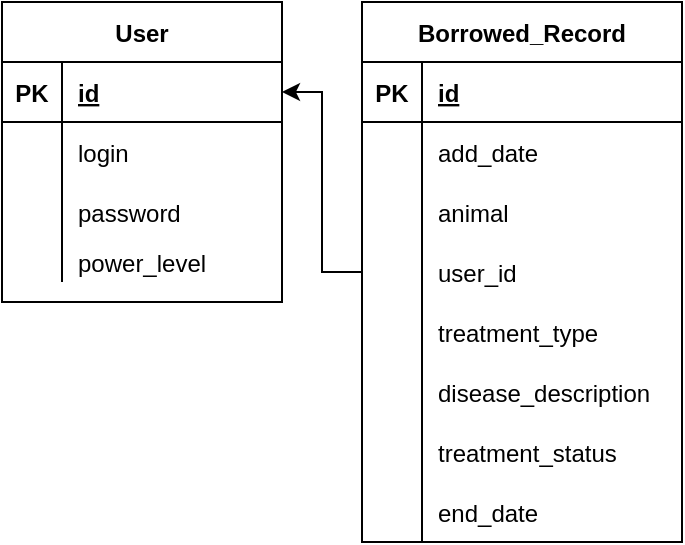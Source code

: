 <mxfile version="22.1.9" type="device">
  <diagram id="P0RdIuAW4auCXOhbX-YM" name="Страница 1">
    <mxGraphModel dx="1434" dy="782" grid="1" gridSize="10" guides="1" tooltips="1" connect="1" arrows="1" fold="1" page="1" pageScale="1" pageWidth="1169" pageHeight="827" math="0" shadow="0">
      <root>
        <mxCell id="0" />
        <mxCell id="1" parent="0" />
        <mxCell id="CBOuicNtlqvtODQ_fvYH-90" value="User" style="shape=table;startSize=30;container=1;collapsible=1;childLayout=tableLayout;fixedRows=1;rowLines=0;fontStyle=1;align=center;resizeLast=1;" parent="1" vertex="1">
          <mxGeometry x="290" y="174" width="140" height="150" as="geometry" />
        </mxCell>
        <mxCell id="CBOuicNtlqvtODQ_fvYH-91" value="" style="shape=tableRow;horizontal=0;startSize=0;swimlaneHead=0;swimlaneBody=0;fillColor=none;collapsible=0;dropTarget=0;points=[[0,0.5],[1,0.5]];portConstraint=eastwest;top=0;left=0;right=0;bottom=1;" parent="CBOuicNtlqvtODQ_fvYH-90" vertex="1">
          <mxGeometry y="30" width="140" height="30" as="geometry" />
        </mxCell>
        <mxCell id="CBOuicNtlqvtODQ_fvYH-92" value="PK" style="shape=partialRectangle;connectable=0;fillColor=none;top=0;left=0;bottom=0;right=0;fontStyle=1;overflow=hidden;" parent="CBOuicNtlqvtODQ_fvYH-91" vertex="1">
          <mxGeometry width="30" height="30" as="geometry">
            <mxRectangle width="30" height="30" as="alternateBounds" />
          </mxGeometry>
        </mxCell>
        <mxCell id="CBOuicNtlqvtODQ_fvYH-93" value="id" style="shape=partialRectangle;connectable=0;fillColor=none;top=0;left=0;bottom=0;right=0;align=left;spacingLeft=6;fontStyle=5;overflow=hidden;" parent="CBOuicNtlqvtODQ_fvYH-91" vertex="1">
          <mxGeometry x="30" width="110" height="30" as="geometry">
            <mxRectangle width="110" height="30" as="alternateBounds" />
          </mxGeometry>
        </mxCell>
        <mxCell id="CBOuicNtlqvtODQ_fvYH-94" value="" style="shape=tableRow;horizontal=0;startSize=0;swimlaneHead=0;swimlaneBody=0;fillColor=none;collapsible=0;dropTarget=0;points=[[0,0.5],[1,0.5]];portConstraint=eastwest;top=0;left=0;right=0;bottom=0;" parent="CBOuicNtlqvtODQ_fvYH-90" vertex="1">
          <mxGeometry y="60" width="140" height="30" as="geometry" />
        </mxCell>
        <mxCell id="CBOuicNtlqvtODQ_fvYH-95" value="" style="shape=partialRectangle;connectable=0;fillColor=none;top=0;left=0;bottom=0;right=0;editable=1;overflow=hidden;" parent="CBOuicNtlqvtODQ_fvYH-94" vertex="1">
          <mxGeometry width="30" height="30" as="geometry">
            <mxRectangle width="30" height="30" as="alternateBounds" />
          </mxGeometry>
        </mxCell>
        <mxCell id="CBOuicNtlqvtODQ_fvYH-96" value="login" style="shape=partialRectangle;connectable=0;fillColor=none;top=0;left=0;bottom=0;right=0;align=left;spacingLeft=6;overflow=hidden;" parent="CBOuicNtlqvtODQ_fvYH-94" vertex="1">
          <mxGeometry x="30" width="110" height="30" as="geometry">
            <mxRectangle width="110" height="30" as="alternateBounds" />
          </mxGeometry>
        </mxCell>
        <mxCell id="CBOuicNtlqvtODQ_fvYH-97" value="" style="shape=tableRow;horizontal=0;startSize=0;swimlaneHead=0;swimlaneBody=0;fillColor=none;collapsible=0;dropTarget=0;points=[[0,0.5],[1,0.5]];portConstraint=eastwest;top=0;left=0;right=0;bottom=0;" parent="CBOuicNtlqvtODQ_fvYH-90" vertex="1">
          <mxGeometry y="90" width="140" height="30" as="geometry" />
        </mxCell>
        <mxCell id="CBOuicNtlqvtODQ_fvYH-98" value="" style="shape=partialRectangle;connectable=0;fillColor=none;top=0;left=0;bottom=0;right=0;editable=1;overflow=hidden;" parent="CBOuicNtlqvtODQ_fvYH-97" vertex="1">
          <mxGeometry width="30" height="30" as="geometry">
            <mxRectangle width="30" height="30" as="alternateBounds" />
          </mxGeometry>
        </mxCell>
        <mxCell id="CBOuicNtlqvtODQ_fvYH-99" value="password" style="shape=partialRectangle;connectable=0;fillColor=none;top=0;left=0;bottom=0;right=0;align=left;spacingLeft=6;overflow=hidden;" parent="CBOuicNtlqvtODQ_fvYH-97" vertex="1">
          <mxGeometry x="30" width="110" height="30" as="geometry">
            <mxRectangle width="110" height="30" as="alternateBounds" />
          </mxGeometry>
        </mxCell>
        <mxCell id="CBOuicNtlqvtODQ_fvYH-100" value="" style="shape=tableRow;horizontal=0;startSize=0;swimlaneHead=0;swimlaneBody=0;fillColor=none;collapsible=0;dropTarget=0;points=[[0,0.5],[1,0.5]];portConstraint=eastwest;top=0;left=0;right=0;bottom=0;" parent="CBOuicNtlqvtODQ_fvYH-90" vertex="1">
          <mxGeometry y="120" width="140" height="20" as="geometry" />
        </mxCell>
        <mxCell id="CBOuicNtlqvtODQ_fvYH-101" value="" style="shape=partialRectangle;connectable=0;fillColor=none;top=0;left=0;bottom=0;right=0;editable=1;overflow=hidden;" parent="CBOuicNtlqvtODQ_fvYH-100" vertex="1">
          <mxGeometry width="30" height="20" as="geometry">
            <mxRectangle width="30" height="20" as="alternateBounds" />
          </mxGeometry>
        </mxCell>
        <mxCell id="CBOuicNtlqvtODQ_fvYH-102" value="power_level" style="shape=partialRectangle;connectable=0;fillColor=none;top=0;left=0;bottom=0;right=0;align=left;spacingLeft=6;overflow=hidden;" parent="CBOuicNtlqvtODQ_fvYH-100" vertex="1">
          <mxGeometry x="30" width="110" height="20" as="geometry">
            <mxRectangle width="110" height="20" as="alternateBounds" />
          </mxGeometry>
        </mxCell>
        <mxCell id="y2gLRljqz2VDHOsn3KBs-8" value="Borrowed_Record" style="shape=table;startSize=30;container=1;collapsible=1;childLayout=tableLayout;fixedRows=1;rowLines=0;fontStyle=1;align=center;resizeLast=1;" parent="1" vertex="1">
          <mxGeometry x="470" y="174" width="160" height="270" as="geometry" />
        </mxCell>
        <mxCell id="y2gLRljqz2VDHOsn3KBs-9" value="" style="shape=tableRow;horizontal=0;startSize=0;swimlaneHead=0;swimlaneBody=0;fillColor=none;collapsible=0;dropTarget=0;points=[[0,0.5],[1,0.5]];portConstraint=eastwest;top=0;left=0;right=0;bottom=1;" parent="y2gLRljqz2VDHOsn3KBs-8" vertex="1">
          <mxGeometry y="30" width="160" height="30" as="geometry" />
        </mxCell>
        <mxCell id="y2gLRljqz2VDHOsn3KBs-10" value="PK" style="shape=partialRectangle;connectable=0;fillColor=none;top=0;left=0;bottom=0;right=0;fontStyle=1;overflow=hidden;" parent="y2gLRljqz2VDHOsn3KBs-9" vertex="1">
          <mxGeometry width="30" height="30" as="geometry">
            <mxRectangle width="30" height="30" as="alternateBounds" />
          </mxGeometry>
        </mxCell>
        <mxCell id="y2gLRljqz2VDHOsn3KBs-11" value="id" style="shape=partialRectangle;connectable=0;fillColor=none;top=0;left=0;bottom=0;right=0;align=left;spacingLeft=6;fontStyle=5;overflow=hidden;" parent="y2gLRljqz2VDHOsn3KBs-9" vertex="1">
          <mxGeometry x="30" width="130" height="30" as="geometry">
            <mxRectangle width="130" height="30" as="alternateBounds" />
          </mxGeometry>
        </mxCell>
        <mxCell id="y2gLRljqz2VDHOsn3KBs-12" value="" style="shape=tableRow;horizontal=0;startSize=0;swimlaneHead=0;swimlaneBody=0;fillColor=none;collapsible=0;dropTarget=0;points=[[0,0.5],[1,0.5]];portConstraint=eastwest;top=0;left=0;right=0;bottom=0;" parent="y2gLRljqz2VDHOsn3KBs-8" vertex="1">
          <mxGeometry y="60" width="160" height="30" as="geometry" />
        </mxCell>
        <mxCell id="y2gLRljqz2VDHOsn3KBs-13" value="" style="shape=partialRectangle;connectable=0;fillColor=none;top=0;left=0;bottom=0;right=0;editable=1;overflow=hidden;" parent="y2gLRljqz2VDHOsn3KBs-12" vertex="1">
          <mxGeometry width="30" height="30" as="geometry">
            <mxRectangle width="30" height="30" as="alternateBounds" />
          </mxGeometry>
        </mxCell>
        <mxCell id="y2gLRljqz2VDHOsn3KBs-14" value="add_date" style="shape=partialRectangle;connectable=0;fillColor=none;top=0;left=0;bottom=0;right=0;align=left;spacingLeft=6;overflow=hidden;" parent="y2gLRljqz2VDHOsn3KBs-12" vertex="1">
          <mxGeometry x="30" width="130" height="30" as="geometry">
            <mxRectangle width="130" height="30" as="alternateBounds" />
          </mxGeometry>
        </mxCell>
        <mxCell id="y2gLRljqz2VDHOsn3KBs-29" value="" style="shape=tableRow;horizontal=0;startSize=0;swimlaneHead=0;swimlaneBody=0;fillColor=none;collapsible=0;dropTarget=0;points=[[0,0.5],[1,0.5]];portConstraint=eastwest;top=0;left=0;right=0;bottom=0;" parent="y2gLRljqz2VDHOsn3KBs-8" vertex="1">
          <mxGeometry y="90" width="160" height="30" as="geometry" />
        </mxCell>
        <mxCell id="y2gLRljqz2VDHOsn3KBs-30" value="" style="shape=partialRectangle;connectable=0;fillColor=none;top=0;left=0;bottom=0;right=0;editable=1;overflow=hidden;" parent="y2gLRljqz2VDHOsn3KBs-29" vertex="1">
          <mxGeometry width="30" height="30" as="geometry">
            <mxRectangle width="30" height="30" as="alternateBounds" />
          </mxGeometry>
        </mxCell>
        <mxCell id="y2gLRljqz2VDHOsn3KBs-31" value="animal" style="shape=partialRectangle;connectable=0;fillColor=none;top=0;left=0;bottom=0;right=0;align=left;spacingLeft=6;overflow=hidden;" parent="y2gLRljqz2VDHOsn3KBs-29" vertex="1">
          <mxGeometry x="30" width="130" height="30" as="geometry">
            <mxRectangle width="130" height="30" as="alternateBounds" />
          </mxGeometry>
        </mxCell>
        <mxCell id="y2gLRljqz2VDHOsn3KBs-32" value="" style="shape=tableRow;horizontal=0;startSize=0;swimlaneHead=0;swimlaneBody=0;fillColor=none;collapsible=0;dropTarget=0;points=[[0,0.5],[1,0.5]];portConstraint=eastwest;top=0;left=0;right=0;bottom=0;" parent="y2gLRljqz2VDHOsn3KBs-8" vertex="1">
          <mxGeometry y="120" width="160" height="30" as="geometry" />
        </mxCell>
        <mxCell id="y2gLRljqz2VDHOsn3KBs-33" value="" style="shape=partialRectangle;connectable=0;fillColor=none;top=0;left=0;bottom=0;right=0;editable=1;overflow=hidden;" parent="y2gLRljqz2VDHOsn3KBs-32" vertex="1">
          <mxGeometry width="30" height="30" as="geometry">
            <mxRectangle width="30" height="30" as="alternateBounds" />
          </mxGeometry>
        </mxCell>
        <mxCell id="y2gLRljqz2VDHOsn3KBs-34" value="user_id" style="shape=partialRectangle;connectable=0;fillColor=none;top=0;left=0;bottom=0;right=0;align=left;spacingLeft=6;overflow=hidden;" parent="y2gLRljqz2VDHOsn3KBs-32" vertex="1">
          <mxGeometry x="30" width="130" height="30" as="geometry">
            <mxRectangle width="130" height="30" as="alternateBounds" />
          </mxGeometry>
        </mxCell>
        <mxCell id="y2gLRljqz2VDHOsn3KBs-35" value="" style="shape=tableRow;horizontal=0;startSize=0;swimlaneHead=0;swimlaneBody=0;fillColor=none;collapsible=0;dropTarget=0;points=[[0,0.5],[1,0.5]];portConstraint=eastwest;top=0;left=0;right=0;bottom=0;" parent="y2gLRljqz2VDHOsn3KBs-8" vertex="1">
          <mxGeometry y="150" width="160" height="30" as="geometry" />
        </mxCell>
        <mxCell id="y2gLRljqz2VDHOsn3KBs-36" value="" style="shape=partialRectangle;connectable=0;fillColor=none;top=0;left=0;bottom=0;right=0;editable=1;overflow=hidden;" parent="y2gLRljqz2VDHOsn3KBs-35" vertex="1">
          <mxGeometry width="30" height="30" as="geometry">
            <mxRectangle width="30" height="30" as="alternateBounds" />
          </mxGeometry>
        </mxCell>
        <mxCell id="y2gLRljqz2VDHOsn3KBs-37" value="treatment_type" style="shape=partialRectangle;connectable=0;fillColor=none;top=0;left=0;bottom=0;right=0;align=left;spacingLeft=6;overflow=hidden;" parent="y2gLRljqz2VDHOsn3KBs-35" vertex="1">
          <mxGeometry x="30" width="130" height="30" as="geometry">
            <mxRectangle width="130" height="30" as="alternateBounds" />
          </mxGeometry>
        </mxCell>
        <mxCell id="y2gLRljqz2VDHOsn3KBs-61" value="" style="shape=tableRow;horizontal=0;startSize=0;swimlaneHead=0;swimlaneBody=0;fillColor=none;collapsible=0;dropTarget=0;points=[[0,0.5],[1,0.5]];portConstraint=eastwest;top=0;left=0;right=0;bottom=0;" parent="y2gLRljqz2VDHOsn3KBs-8" vertex="1">
          <mxGeometry y="180" width="160" height="30" as="geometry" />
        </mxCell>
        <mxCell id="y2gLRljqz2VDHOsn3KBs-62" value="" style="shape=partialRectangle;connectable=0;fillColor=none;top=0;left=0;bottom=0;right=0;editable=1;overflow=hidden;" parent="y2gLRljqz2VDHOsn3KBs-61" vertex="1">
          <mxGeometry width="30" height="30" as="geometry">
            <mxRectangle width="30" height="30" as="alternateBounds" />
          </mxGeometry>
        </mxCell>
        <mxCell id="y2gLRljqz2VDHOsn3KBs-63" value="disease_description" style="shape=partialRectangle;connectable=0;fillColor=none;top=0;left=0;bottom=0;right=0;align=left;spacingLeft=6;overflow=hidden;" parent="y2gLRljqz2VDHOsn3KBs-61" vertex="1">
          <mxGeometry x="30" width="130" height="30" as="geometry">
            <mxRectangle width="130" height="30" as="alternateBounds" />
          </mxGeometry>
        </mxCell>
        <mxCell id="y2gLRljqz2VDHOsn3KBs-64" value="" style="shape=tableRow;horizontal=0;startSize=0;swimlaneHead=0;swimlaneBody=0;fillColor=none;collapsible=0;dropTarget=0;points=[[0,0.5],[1,0.5]];portConstraint=eastwest;top=0;left=0;right=0;bottom=0;" parent="y2gLRljqz2VDHOsn3KBs-8" vertex="1">
          <mxGeometry y="210" width="160" height="30" as="geometry" />
        </mxCell>
        <mxCell id="y2gLRljqz2VDHOsn3KBs-65" value="" style="shape=partialRectangle;connectable=0;fillColor=none;top=0;left=0;bottom=0;right=0;editable=1;overflow=hidden;" parent="y2gLRljqz2VDHOsn3KBs-64" vertex="1">
          <mxGeometry width="30" height="30" as="geometry">
            <mxRectangle width="30" height="30" as="alternateBounds" />
          </mxGeometry>
        </mxCell>
        <mxCell id="y2gLRljqz2VDHOsn3KBs-66" value="treatment_status" style="shape=partialRectangle;connectable=0;fillColor=none;top=0;left=0;bottom=0;right=0;align=left;spacingLeft=6;overflow=hidden;" parent="y2gLRljqz2VDHOsn3KBs-64" vertex="1">
          <mxGeometry x="30" width="130" height="30" as="geometry">
            <mxRectangle width="130" height="30" as="alternateBounds" />
          </mxGeometry>
        </mxCell>
        <mxCell id="YxpMzZagLcb7mXoVkVDl-1" value="" style="shape=tableRow;horizontal=0;startSize=0;swimlaneHead=0;swimlaneBody=0;fillColor=none;collapsible=0;dropTarget=0;points=[[0,0.5],[1,0.5]];portConstraint=eastwest;top=0;left=0;right=0;bottom=0;" vertex="1" parent="y2gLRljqz2VDHOsn3KBs-8">
          <mxGeometry y="240" width="160" height="30" as="geometry" />
        </mxCell>
        <mxCell id="YxpMzZagLcb7mXoVkVDl-2" value="" style="shape=partialRectangle;connectable=0;fillColor=none;top=0;left=0;bottom=0;right=0;editable=1;overflow=hidden;" vertex="1" parent="YxpMzZagLcb7mXoVkVDl-1">
          <mxGeometry width="30" height="30" as="geometry">
            <mxRectangle width="30" height="30" as="alternateBounds" />
          </mxGeometry>
        </mxCell>
        <mxCell id="YxpMzZagLcb7mXoVkVDl-3" value="end_date" style="shape=partialRectangle;connectable=0;fillColor=none;top=0;left=0;bottom=0;right=0;align=left;spacingLeft=6;overflow=hidden;" vertex="1" parent="YxpMzZagLcb7mXoVkVDl-1">
          <mxGeometry x="30" width="130" height="30" as="geometry">
            <mxRectangle width="130" height="30" as="alternateBounds" />
          </mxGeometry>
        </mxCell>
        <mxCell id="y2gLRljqz2VDHOsn3KBs-70" style="edgeStyle=orthogonalEdgeStyle;rounded=0;orthogonalLoop=1;jettySize=auto;html=1;exitX=0;exitY=0.5;exitDx=0;exitDy=0;" parent="1" source="y2gLRljqz2VDHOsn3KBs-32" target="CBOuicNtlqvtODQ_fvYH-91" edge="1">
          <mxGeometry relative="1" as="geometry" />
        </mxCell>
      </root>
    </mxGraphModel>
  </diagram>
</mxfile>
